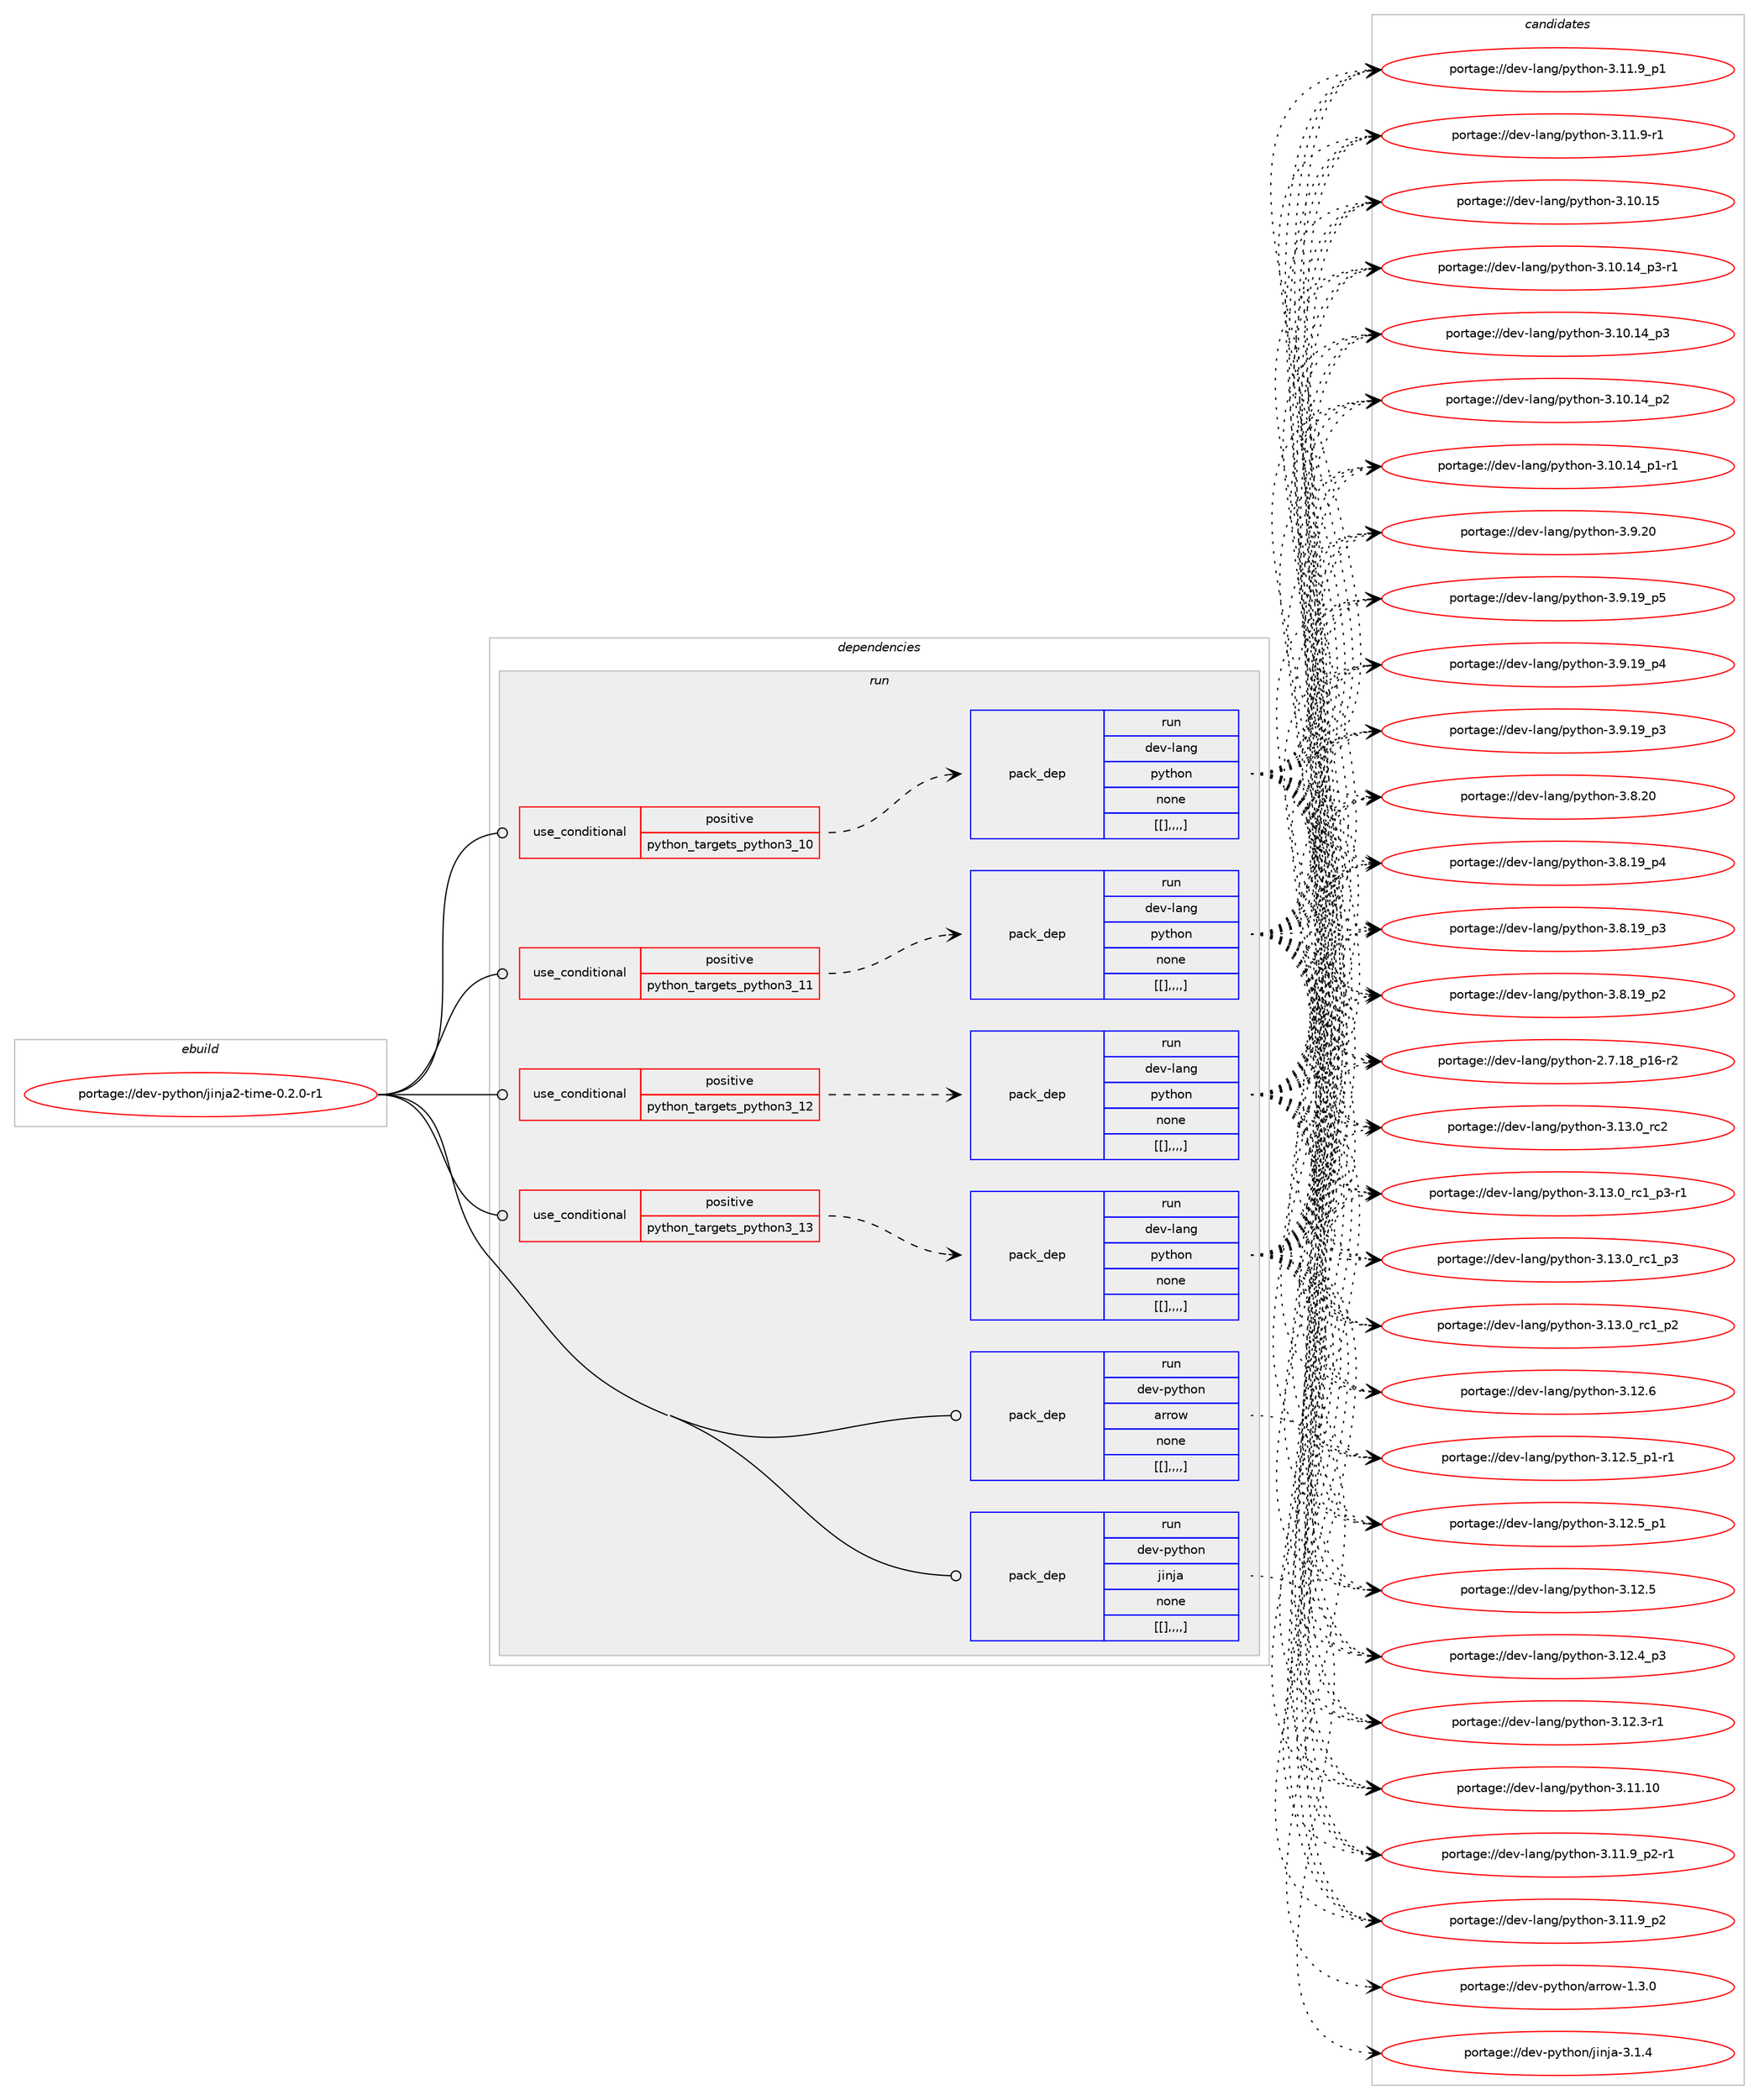 digraph prolog {

# *************
# Graph options
# *************

newrank=true;
concentrate=true;
compound=true;
graph [rankdir=LR,fontname=Helvetica,fontsize=10,ranksep=1.5];#, ranksep=2.5, nodesep=0.2];
edge  [arrowhead=vee];
node  [fontname=Helvetica,fontsize=10];

# **********
# The ebuild
# **********

subgraph cluster_leftcol {
color=gray;
label=<<i>ebuild</i>>;
id [label="portage://dev-python/jinja2-time-0.2.0-r1", color=red, width=4, href="../dev-python/jinja2-time-0.2.0-r1.svg"];
}

# ****************
# The dependencies
# ****************

subgraph cluster_midcol {
color=gray;
label=<<i>dependencies</i>>;
subgraph cluster_compile {
fillcolor="#eeeeee";
style=filled;
label=<<i>compile</i>>;
}
subgraph cluster_compileandrun {
fillcolor="#eeeeee";
style=filled;
label=<<i>compile and run</i>>;
}
subgraph cluster_run {
fillcolor="#eeeeee";
style=filled;
label=<<i>run</i>>;
subgraph cond34460 {
dependency149890 [label=<<TABLE BORDER="0" CELLBORDER="1" CELLSPACING="0" CELLPADDING="4"><TR><TD ROWSPAN="3" CELLPADDING="10">use_conditional</TD></TR><TR><TD>positive</TD></TR><TR><TD>python_targets_python3_10</TD></TR></TABLE>>, shape=none, color=red];
subgraph pack114212 {
dependency149891 [label=<<TABLE BORDER="0" CELLBORDER="1" CELLSPACING="0" CELLPADDING="4" WIDTH="220"><TR><TD ROWSPAN="6" CELLPADDING="30">pack_dep</TD></TR><TR><TD WIDTH="110">run</TD></TR><TR><TD>dev-lang</TD></TR><TR><TD>python</TD></TR><TR><TD>none</TD></TR><TR><TD>[[],,,,]</TD></TR></TABLE>>, shape=none, color=blue];
}
dependency149890:e -> dependency149891:w [weight=20,style="dashed",arrowhead="vee"];
}
id:e -> dependency149890:w [weight=20,style="solid",arrowhead="odot"];
subgraph cond34461 {
dependency149892 [label=<<TABLE BORDER="0" CELLBORDER="1" CELLSPACING="0" CELLPADDING="4"><TR><TD ROWSPAN="3" CELLPADDING="10">use_conditional</TD></TR><TR><TD>positive</TD></TR><TR><TD>python_targets_python3_11</TD></TR></TABLE>>, shape=none, color=red];
subgraph pack114213 {
dependency149893 [label=<<TABLE BORDER="0" CELLBORDER="1" CELLSPACING="0" CELLPADDING="4" WIDTH="220"><TR><TD ROWSPAN="6" CELLPADDING="30">pack_dep</TD></TR><TR><TD WIDTH="110">run</TD></TR><TR><TD>dev-lang</TD></TR><TR><TD>python</TD></TR><TR><TD>none</TD></TR><TR><TD>[[],,,,]</TD></TR></TABLE>>, shape=none, color=blue];
}
dependency149892:e -> dependency149893:w [weight=20,style="dashed",arrowhead="vee"];
}
id:e -> dependency149892:w [weight=20,style="solid",arrowhead="odot"];
subgraph cond34462 {
dependency149894 [label=<<TABLE BORDER="0" CELLBORDER="1" CELLSPACING="0" CELLPADDING="4"><TR><TD ROWSPAN="3" CELLPADDING="10">use_conditional</TD></TR><TR><TD>positive</TD></TR><TR><TD>python_targets_python3_12</TD></TR></TABLE>>, shape=none, color=red];
subgraph pack114214 {
dependency149895 [label=<<TABLE BORDER="0" CELLBORDER="1" CELLSPACING="0" CELLPADDING="4" WIDTH="220"><TR><TD ROWSPAN="6" CELLPADDING="30">pack_dep</TD></TR><TR><TD WIDTH="110">run</TD></TR><TR><TD>dev-lang</TD></TR><TR><TD>python</TD></TR><TR><TD>none</TD></TR><TR><TD>[[],,,,]</TD></TR></TABLE>>, shape=none, color=blue];
}
dependency149894:e -> dependency149895:w [weight=20,style="dashed",arrowhead="vee"];
}
id:e -> dependency149894:w [weight=20,style="solid",arrowhead="odot"];
subgraph cond34463 {
dependency149896 [label=<<TABLE BORDER="0" CELLBORDER="1" CELLSPACING="0" CELLPADDING="4"><TR><TD ROWSPAN="3" CELLPADDING="10">use_conditional</TD></TR><TR><TD>positive</TD></TR><TR><TD>python_targets_python3_13</TD></TR></TABLE>>, shape=none, color=red];
subgraph pack114215 {
dependency149897 [label=<<TABLE BORDER="0" CELLBORDER="1" CELLSPACING="0" CELLPADDING="4" WIDTH="220"><TR><TD ROWSPAN="6" CELLPADDING="30">pack_dep</TD></TR><TR><TD WIDTH="110">run</TD></TR><TR><TD>dev-lang</TD></TR><TR><TD>python</TD></TR><TR><TD>none</TD></TR><TR><TD>[[],,,,]</TD></TR></TABLE>>, shape=none, color=blue];
}
dependency149896:e -> dependency149897:w [weight=20,style="dashed",arrowhead="vee"];
}
id:e -> dependency149896:w [weight=20,style="solid",arrowhead="odot"];
subgraph pack114216 {
dependency149898 [label=<<TABLE BORDER="0" CELLBORDER="1" CELLSPACING="0" CELLPADDING="4" WIDTH="220"><TR><TD ROWSPAN="6" CELLPADDING="30">pack_dep</TD></TR><TR><TD WIDTH="110">run</TD></TR><TR><TD>dev-python</TD></TR><TR><TD>arrow</TD></TR><TR><TD>none</TD></TR><TR><TD>[[],,,,]</TD></TR></TABLE>>, shape=none, color=blue];
}
id:e -> dependency149898:w [weight=20,style="solid",arrowhead="odot"];
subgraph pack114217 {
dependency149899 [label=<<TABLE BORDER="0" CELLBORDER="1" CELLSPACING="0" CELLPADDING="4" WIDTH="220"><TR><TD ROWSPAN="6" CELLPADDING="30">pack_dep</TD></TR><TR><TD WIDTH="110">run</TD></TR><TR><TD>dev-python</TD></TR><TR><TD>jinja</TD></TR><TR><TD>none</TD></TR><TR><TD>[[],,,,]</TD></TR></TABLE>>, shape=none, color=blue];
}
id:e -> dependency149899:w [weight=20,style="solid",arrowhead="odot"];
}
}

# **************
# The candidates
# **************

subgraph cluster_choices {
rank=same;
color=gray;
label=<<i>candidates</i>>;

subgraph choice114212 {
color=black;
nodesep=1;
choice10010111845108971101034711212111610411111045514649514648951149950 [label="portage://dev-lang/python-3.13.0_rc2", color=red, width=4,href="../dev-lang/python-3.13.0_rc2.svg"];
choice1001011184510897110103471121211161041111104551464951464895114994995112514511449 [label="portage://dev-lang/python-3.13.0_rc1_p3-r1", color=red, width=4,href="../dev-lang/python-3.13.0_rc1_p3-r1.svg"];
choice100101118451089711010347112121116104111110455146495146489511499499511251 [label="portage://dev-lang/python-3.13.0_rc1_p3", color=red, width=4,href="../dev-lang/python-3.13.0_rc1_p3.svg"];
choice100101118451089711010347112121116104111110455146495146489511499499511250 [label="portage://dev-lang/python-3.13.0_rc1_p2", color=red, width=4,href="../dev-lang/python-3.13.0_rc1_p2.svg"];
choice10010111845108971101034711212111610411111045514649504654 [label="portage://dev-lang/python-3.12.6", color=red, width=4,href="../dev-lang/python-3.12.6.svg"];
choice1001011184510897110103471121211161041111104551464950465395112494511449 [label="portage://dev-lang/python-3.12.5_p1-r1", color=red, width=4,href="../dev-lang/python-3.12.5_p1-r1.svg"];
choice100101118451089711010347112121116104111110455146495046539511249 [label="portage://dev-lang/python-3.12.5_p1", color=red, width=4,href="../dev-lang/python-3.12.5_p1.svg"];
choice10010111845108971101034711212111610411111045514649504653 [label="portage://dev-lang/python-3.12.5", color=red, width=4,href="../dev-lang/python-3.12.5.svg"];
choice100101118451089711010347112121116104111110455146495046529511251 [label="portage://dev-lang/python-3.12.4_p3", color=red, width=4,href="../dev-lang/python-3.12.4_p3.svg"];
choice100101118451089711010347112121116104111110455146495046514511449 [label="portage://dev-lang/python-3.12.3-r1", color=red, width=4,href="../dev-lang/python-3.12.3-r1.svg"];
choice1001011184510897110103471121211161041111104551464949464948 [label="portage://dev-lang/python-3.11.10", color=red, width=4,href="../dev-lang/python-3.11.10.svg"];
choice1001011184510897110103471121211161041111104551464949465795112504511449 [label="portage://dev-lang/python-3.11.9_p2-r1", color=red, width=4,href="../dev-lang/python-3.11.9_p2-r1.svg"];
choice100101118451089711010347112121116104111110455146494946579511250 [label="portage://dev-lang/python-3.11.9_p2", color=red, width=4,href="../dev-lang/python-3.11.9_p2.svg"];
choice100101118451089711010347112121116104111110455146494946579511249 [label="portage://dev-lang/python-3.11.9_p1", color=red, width=4,href="../dev-lang/python-3.11.9_p1.svg"];
choice100101118451089711010347112121116104111110455146494946574511449 [label="portage://dev-lang/python-3.11.9-r1", color=red, width=4,href="../dev-lang/python-3.11.9-r1.svg"];
choice1001011184510897110103471121211161041111104551464948464953 [label="portage://dev-lang/python-3.10.15", color=red, width=4,href="../dev-lang/python-3.10.15.svg"];
choice100101118451089711010347112121116104111110455146494846495295112514511449 [label="portage://dev-lang/python-3.10.14_p3-r1", color=red, width=4,href="../dev-lang/python-3.10.14_p3-r1.svg"];
choice10010111845108971101034711212111610411111045514649484649529511251 [label="portage://dev-lang/python-3.10.14_p3", color=red, width=4,href="../dev-lang/python-3.10.14_p3.svg"];
choice10010111845108971101034711212111610411111045514649484649529511250 [label="portage://dev-lang/python-3.10.14_p2", color=red, width=4,href="../dev-lang/python-3.10.14_p2.svg"];
choice100101118451089711010347112121116104111110455146494846495295112494511449 [label="portage://dev-lang/python-3.10.14_p1-r1", color=red, width=4,href="../dev-lang/python-3.10.14_p1-r1.svg"];
choice10010111845108971101034711212111610411111045514657465048 [label="portage://dev-lang/python-3.9.20", color=red, width=4,href="../dev-lang/python-3.9.20.svg"];
choice100101118451089711010347112121116104111110455146574649579511253 [label="portage://dev-lang/python-3.9.19_p5", color=red, width=4,href="../dev-lang/python-3.9.19_p5.svg"];
choice100101118451089711010347112121116104111110455146574649579511252 [label="portage://dev-lang/python-3.9.19_p4", color=red, width=4,href="../dev-lang/python-3.9.19_p4.svg"];
choice100101118451089711010347112121116104111110455146574649579511251 [label="portage://dev-lang/python-3.9.19_p3", color=red, width=4,href="../dev-lang/python-3.9.19_p3.svg"];
choice10010111845108971101034711212111610411111045514656465048 [label="portage://dev-lang/python-3.8.20", color=red, width=4,href="../dev-lang/python-3.8.20.svg"];
choice100101118451089711010347112121116104111110455146564649579511252 [label="portage://dev-lang/python-3.8.19_p4", color=red, width=4,href="../dev-lang/python-3.8.19_p4.svg"];
choice100101118451089711010347112121116104111110455146564649579511251 [label="portage://dev-lang/python-3.8.19_p3", color=red, width=4,href="../dev-lang/python-3.8.19_p3.svg"];
choice100101118451089711010347112121116104111110455146564649579511250 [label="portage://dev-lang/python-3.8.19_p2", color=red, width=4,href="../dev-lang/python-3.8.19_p2.svg"];
choice100101118451089711010347112121116104111110455046554649569511249544511450 [label="portage://dev-lang/python-2.7.18_p16-r2", color=red, width=4,href="../dev-lang/python-2.7.18_p16-r2.svg"];
dependency149891:e -> choice10010111845108971101034711212111610411111045514649514648951149950:w [style=dotted,weight="100"];
dependency149891:e -> choice1001011184510897110103471121211161041111104551464951464895114994995112514511449:w [style=dotted,weight="100"];
dependency149891:e -> choice100101118451089711010347112121116104111110455146495146489511499499511251:w [style=dotted,weight="100"];
dependency149891:e -> choice100101118451089711010347112121116104111110455146495146489511499499511250:w [style=dotted,weight="100"];
dependency149891:e -> choice10010111845108971101034711212111610411111045514649504654:w [style=dotted,weight="100"];
dependency149891:e -> choice1001011184510897110103471121211161041111104551464950465395112494511449:w [style=dotted,weight="100"];
dependency149891:e -> choice100101118451089711010347112121116104111110455146495046539511249:w [style=dotted,weight="100"];
dependency149891:e -> choice10010111845108971101034711212111610411111045514649504653:w [style=dotted,weight="100"];
dependency149891:e -> choice100101118451089711010347112121116104111110455146495046529511251:w [style=dotted,weight="100"];
dependency149891:e -> choice100101118451089711010347112121116104111110455146495046514511449:w [style=dotted,weight="100"];
dependency149891:e -> choice1001011184510897110103471121211161041111104551464949464948:w [style=dotted,weight="100"];
dependency149891:e -> choice1001011184510897110103471121211161041111104551464949465795112504511449:w [style=dotted,weight="100"];
dependency149891:e -> choice100101118451089711010347112121116104111110455146494946579511250:w [style=dotted,weight="100"];
dependency149891:e -> choice100101118451089711010347112121116104111110455146494946579511249:w [style=dotted,weight="100"];
dependency149891:e -> choice100101118451089711010347112121116104111110455146494946574511449:w [style=dotted,weight="100"];
dependency149891:e -> choice1001011184510897110103471121211161041111104551464948464953:w [style=dotted,weight="100"];
dependency149891:e -> choice100101118451089711010347112121116104111110455146494846495295112514511449:w [style=dotted,weight="100"];
dependency149891:e -> choice10010111845108971101034711212111610411111045514649484649529511251:w [style=dotted,weight="100"];
dependency149891:e -> choice10010111845108971101034711212111610411111045514649484649529511250:w [style=dotted,weight="100"];
dependency149891:e -> choice100101118451089711010347112121116104111110455146494846495295112494511449:w [style=dotted,weight="100"];
dependency149891:e -> choice10010111845108971101034711212111610411111045514657465048:w [style=dotted,weight="100"];
dependency149891:e -> choice100101118451089711010347112121116104111110455146574649579511253:w [style=dotted,weight="100"];
dependency149891:e -> choice100101118451089711010347112121116104111110455146574649579511252:w [style=dotted,weight="100"];
dependency149891:e -> choice100101118451089711010347112121116104111110455146574649579511251:w [style=dotted,weight="100"];
dependency149891:e -> choice10010111845108971101034711212111610411111045514656465048:w [style=dotted,weight="100"];
dependency149891:e -> choice100101118451089711010347112121116104111110455146564649579511252:w [style=dotted,weight="100"];
dependency149891:e -> choice100101118451089711010347112121116104111110455146564649579511251:w [style=dotted,weight="100"];
dependency149891:e -> choice100101118451089711010347112121116104111110455146564649579511250:w [style=dotted,weight="100"];
dependency149891:e -> choice100101118451089711010347112121116104111110455046554649569511249544511450:w [style=dotted,weight="100"];
}
subgraph choice114213 {
color=black;
nodesep=1;
choice10010111845108971101034711212111610411111045514649514648951149950 [label="portage://dev-lang/python-3.13.0_rc2", color=red, width=4,href="../dev-lang/python-3.13.0_rc2.svg"];
choice1001011184510897110103471121211161041111104551464951464895114994995112514511449 [label="portage://dev-lang/python-3.13.0_rc1_p3-r1", color=red, width=4,href="../dev-lang/python-3.13.0_rc1_p3-r1.svg"];
choice100101118451089711010347112121116104111110455146495146489511499499511251 [label="portage://dev-lang/python-3.13.0_rc1_p3", color=red, width=4,href="../dev-lang/python-3.13.0_rc1_p3.svg"];
choice100101118451089711010347112121116104111110455146495146489511499499511250 [label="portage://dev-lang/python-3.13.0_rc1_p2", color=red, width=4,href="../dev-lang/python-3.13.0_rc1_p2.svg"];
choice10010111845108971101034711212111610411111045514649504654 [label="portage://dev-lang/python-3.12.6", color=red, width=4,href="../dev-lang/python-3.12.6.svg"];
choice1001011184510897110103471121211161041111104551464950465395112494511449 [label="portage://dev-lang/python-3.12.5_p1-r1", color=red, width=4,href="../dev-lang/python-3.12.5_p1-r1.svg"];
choice100101118451089711010347112121116104111110455146495046539511249 [label="portage://dev-lang/python-3.12.5_p1", color=red, width=4,href="../dev-lang/python-3.12.5_p1.svg"];
choice10010111845108971101034711212111610411111045514649504653 [label="portage://dev-lang/python-3.12.5", color=red, width=4,href="../dev-lang/python-3.12.5.svg"];
choice100101118451089711010347112121116104111110455146495046529511251 [label="portage://dev-lang/python-3.12.4_p3", color=red, width=4,href="../dev-lang/python-3.12.4_p3.svg"];
choice100101118451089711010347112121116104111110455146495046514511449 [label="portage://dev-lang/python-3.12.3-r1", color=red, width=4,href="../dev-lang/python-3.12.3-r1.svg"];
choice1001011184510897110103471121211161041111104551464949464948 [label="portage://dev-lang/python-3.11.10", color=red, width=4,href="../dev-lang/python-3.11.10.svg"];
choice1001011184510897110103471121211161041111104551464949465795112504511449 [label="portage://dev-lang/python-3.11.9_p2-r1", color=red, width=4,href="../dev-lang/python-3.11.9_p2-r1.svg"];
choice100101118451089711010347112121116104111110455146494946579511250 [label="portage://dev-lang/python-3.11.9_p2", color=red, width=4,href="../dev-lang/python-3.11.9_p2.svg"];
choice100101118451089711010347112121116104111110455146494946579511249 [label="portage://dev-lang/python-3.11.9_p1", color=red, width=4,href="../dev-lang/python-3.11.9_p1.svg"];
choice100101118451089711010347112121116104111110455146494946574511449 [label="portage://dev-lang/python-3.11.9-r1", color=red, width=4,href="../dev-lang/python-3.11.9-r1.svg"];
choice1001011184510897110103471121211161041111104551464948464953 [label="portage://dev-lang/python-3.10.15", color=red, width=4,href="../dev-lang/python-3.10.15.svg"];
choice100101118451089711010347112121116104111110455146494846495295112514511449 [label="portage://dev-lang/python-3.10.14_p3-r1", color=red, width=4,href="../dev-lang/python-3.10.14_p3-r1.svg"];
choice10010111845108971101034711212111610411111045514649484649529511251 [label="portage://dev-lang/python-3.10.14_p3", color=red, width=4,href="../dev-lang/python-3.10.14_p3.svg"];
choice10010111845108971101034711212111610411111045514649484649529511250 [label="portage://dev-lang/python-3.10.14_p2", color=red, width=4,href="../dev-lang/python-3.10.14_p2.svg"];
choice100101118451089711010347112121116104111110455146494846495295112494511449 [label="portage://dev-lang/python-3.10.14_p1-r1", color=red, width=4,href="../dev-lang/python-3.10.14_p1-r1.svg"];
choice10010111845108971101034711212111610411111045514657465048 [label="portage://dev-lang/python-3.9.20", color=red, width=4,href="../dev-lang/python-3.9.20.svg"];
choice100101118451089711010347112121116104111110455146574649579511253 [label="portage://dev-lang/python-3.9.19_p5", color=red, width=4,href="../dev-lang/python-3.9.19_p5.svg"];
choice100101118451089711010347112121116104111110455146574649579511252 [label="portage://dev-lang/python-3.9.19_p4", color=red, width=4,href="../dev-lang/python-3.9.19_p4.svg"];
choice100101118451089711010347112121116104111110455146574649579511251 [label="portage://dev-lang/python-3.9.19_p3", color=red, width=4,href="../dev-lang/python-3.9.19_p3.svg"];
choice10010111845108971101034711212111610411111045514656465048 [label="portage://dev-lang/python-3.8.20", color=red, width=4,href="../dev-lang/python-3.8.20.svg"];
choice100101118451089711010347112121116104111110455146564649579511252 [label="portage://dev-lang/python-3.8.19_p4", color=red, width=4,href="../dev-lang/python-3.8.19_p4.svg"];
choice100101118451089711010347112121116104111110455146564649579511251 [label="portage://dev-lang/python-3.8.19_p3", color=red, width=4,href="../dev-lang/python-3.8.19_p3.svg"];
choice100101118451089711010347112121116104111110455146564649579511250 [label="portage://dev-lang/python-3.8.19_p2", color=red, width=4,href="../dev-lang/python-3.8.19_p2.svg"];
choice100101118451089711010347112121116104111110455046554649569511249544511450 [label="portage://dev-lang/python-2.7.18_p16-r2", color=red, width=4,href="../dev-lang/python-2.7.18_p16-r2.svg"];
dependency149893:e -> choice10010111845108971101034711212111610411111045514649514648951149950:w [style=dotted,weight="100"];
dependency149893:e -> choice1001011184510897110103471121211161041111104551464951464895114994995112514511449:w [style=dotted,weight="100"];
dependency149893:e -> choice100101118451089711010347112121116104111110455146495146489511499499511251:w [style=dotted,weight="100"];
dependency149893:e -> choice100101118451089711010347112121116104111110455146495146489511499499511250:w [style=dotted,weight="100"];
dependency149893:e -> choice10010111845108971101034711212111610411111045514649504654:w [style=dotted,weight="100"];
dependency149893:e -> choice1001011184510897110103471121211161041111104551464950465395112494511449:w [style=dotted,weight="100"];
dependency149893:e -> choice100101118451089711010347112121116104111110455146495046539511249:w [style=dotted,weight="100"];
dependency149893:e -> choice10010111845108971101034711212111610411111045514649504653:w [style=dotted,weight="100"];
dependency149893:e -> choice100101118451089711010347112121116104111110455146495046529511251:w [style=dotted,weight="100"];
dependency149893:e -> choice100101118451089711010347112121116104111110455146495046514511449:w [style=dotted,weight="100"];
dependency149893:e -> choice1001011184510897110103471121211161041111104551464949464948:w [style=dotted,weight="100"];
dependency149893:e -> choice1001011184510897110103471121211161041111104551464949465795112504511449:w [style=dotted,weight="100"];
dependency149893:e -> choice100101118451089711010347112121116104111110455146494946579511250:w [style=dotted,weight="100"];
dependency149893:e -> choice100101118451089711010347112121116104111110455146494946579511249:w [style=dotted,weight="100"];
dependency149893:e -> choice100101118451089711010347112121116104111110455146494946574511449:w [style=dotted,weight="100"];
dependency149893:e -> choice1001011184510897110103471121211161041111104551464948464953:w [style=dotted,weight="100"];
dependency149893:e -> choice100101118451089711010347112121116104111110455146494846495295112514511449:w [style=dotted,weight="100"];
dependency149893:e -> choice10010111845108971101034711212111610411111045514649484649529511251:w [style=dotted,weight="100"];
dependency149893:e -> choice10010111845108971101034711212111610411111045514649484649529511250:w [style=dotted,weight="100"];
dependency149893:e -> choice100101118451089711010347112121116104111110455146494846495295112494511449:w [style=dotted,weight="100"];
dependency149893:e -> choice10010111845108971101034711212111610411111045514657465048:w [style=dotted,weight="100"];
dependency149893:e -> choice100101118451089711010347112121116104111110455146574649579511253:w [style=dotted,weight="100"];
dependency149893:e -> choice100101118451089711010347112121116104111110455146574649579511252:w [style=dotted,weight="100"];
dependency149893:e -> choice100101118451089711010347112121116104111110455146574649579511251:w [style=dotted,weight="100"];
dependency149893:e -> choice10010111845108971101034711212111610411111045514656465048:w [style=dotted,weight="100"];
dependency149893:e -> choice100101118451089711010347112121116104111110455146564649579511252:w [style=dotted,weight="100"];
dependency149893:e -> choice100101118451089711010347112121116104111110455146564649579511251:w [style=dotted,weight="100"];
dependency149893:e -> choice100101118451089711010347112121116104111110455146564649579511250:w [style=dotted,weight="100"];
dependency149893:e -> choice100101118451089711010347112121116104111110455046554649569511249544511450:w [style=dotted,weight="100"];
}
subgraph choice114214 {
color=black;
nodesep=1;
choice10010111845108971101034711212111610411111045514649514648951149950 [label="portage://dev-lang/python-3.13.0_rc2", color=red, width=4,href="../dev-lang/python-3.13.0_rc2.svg"];
choice1001011184510897110103471121211161041111104551464951464895114994995112514511449 [label="portage://dev-lang/python-3.13.0_rc1_p3-r1", color=red, width=4,href="../dev-lang/python-3.13.0_rc1_p3-r1.svg"];
choice100101118451089711010347112121116104111110455146495146489511499499511251 [label="portage://dev-lang/python-3.13.0_rc1_p3", color=red, width=4,href="../dev-lang/python-3.13.0_rc1_p3.svg"];
choice100101118451089711010347112121116104111110455146495146489511499499511250 [label="portage://dev-lang/python-3.13.0_rc1_p2", color=red, width=4,href="../dev-lang/python-3.13.0_rc1_p2.svg"];
choice10010111845108971101034711212111610411111045514649504654 [label="portage://dev-lang/python-3.12.6", color=red, width=4,href="../dev-lang/python-3.12.6.svg"];
choice1001011184510897110103471121211161041111104551464950465395112494511449 [label="portage://dev-lang/python-3.12.5_p1-r1", color=red, width=4,href="../dev-lang/python-3.12.5_p1-r1.svg"];
choice100101118451089711010347112121116104111110455146495046539511249 [label="portage://dev-lang/python-3.12.5_p1", color=red, width=4,href="../dev-lang/python-3.12.5_p1.svg"];
choice10010111845108971101034711212111610411111045514649504653 [label="portage://dev-lang/python-3.12.5", color=red, width=4,href="../dev-lang/python-3.12.5.svg"];
choice100101118451089711010347112121116104111110455146495046529511251 [label="portage://dev-lang/python-3.12.4_p3", color=red, width=4,href="../dev-lang/python-3.12.4_p3.svg"];
choice100101118451089711010347112121116104111110455146495046514511449 [label="portage://dev-lang/python-3.12.3-r1", color=red, width=4,href="../dev-lang/python-3.12.3-r1.svg"];
choice1001011184510897110103471121211161041111104551464949464948 [label="portage://dev-lang/python-3.11.10", color=red, width=4,href="../dev-lang/python-3.11.10.svg"];
choice1001011184510897110103471121211161041111104551464949465795112504511449 [label="portage://dev-lang/python-3.11.9_p2-r1", color=red, width=4,href="../dev-lang/python-3.11.9_p2-r1.svg"];
choice100101118451089711010347112121116104111110455146494946579511250 [label="portage://dev-lang/python-3.11.9_p2", color=red, width=4,href="../dev-lang/python-3.11.9_p2.svg"];
choice100101118451089711010347112121116104111110455146494946579511249 [label="portage://dev-lang/python-3.11.9_p1", color=red, width=4,href="../dev-lang/python-3.11.9_p1.svg"];
choice100101118451089711010347112121116104111110455146494946574511449 [label="portage://dev-lang/python-3.11.9-r1", color=red, width=4,href="../dev-lang/python-3.11.9-r1.svg"];
choice1001011184510897110103471121211161041111104551464948464953 [label="portage://dev-lang/python-3.10.15", color=red, width=4,href="../dev-lang/python-3.10.15.svg"];
choice100101118451089711010347112121116104111110455146494846495295112514511449 [label="portage://dev-lang/python-3.10.14_p3-r1", color=red, width=4,href="../dev-lang/python-3.10.14_p3-r1.svg"];
choice10010111845108971101034711212111610411111045514649484649529511251 [label="portage://dev-lang/python-3.10.14_p3", color=red, width=4,href="../dev-lang/python-3.10.14_p3.svg"];
choice10010111845108971101034711212111610411111045514649484649529511250 [label="portage://dev-lang/python-3.10.14_p2", color=red, width=4,href="../dev-lang/python-3.10.14_p2.svg"];
choice100101118451089711010347112121116104111110455146494846495295112494511449 [label="portage://dev-lang/python-3.10.14_p1-r1", color=red, width=4,href="../dev-lang/python-3.10.14_p1-r1.svg"];
choice10010111845108971101034711212111610411111045514657465048 [label="portage://dev-lang/python-3.9.20", color=red, width=4,href="../dev-lang/python-3.9.20.svg"];
choice100101118451089711010347112121116104111110455146574649579511253 [label="portage://dev-lang/python-3.9.19_p5", color=red, width=4,href="../dev-lang/python-3.9.19_p5.svg"];
choice100101118451089711010347112121116104111110455146574649579511252 [label="portage://dev-lang/python-3.9.19_p4", color=red, width=4,href="../dev-lang/python-3.9.19_p4.svg"];
choice100101118451089711010347112121116104111110455146574649579511251 [label="portage://dev-lang/python-3.9.19_p3", color=red, width=4,href="../dev-lang/python-3.9.19_p3.svg"];
choice10010111845108971101034711212111610411111045514656465048 [label="portage://dev-lang/python-3.8.20", color=red, width=4,href="../dev-lang/python-3.8.20.svg"];
choice100101118451089711010347112121116104111110455146564649579511252 [label="portage://dev-lang/python-3.8.19_p4", color=red, width=4,href="../dev-lang/python-3.8.19_p4.svg"];
choice100101118451089711010347112121116104111110455146564649579511251 [label="portage://dev-lang/python-3.8.19_p3", color=red, width=4,href="../dev-lang/python-3.8.19_p3.svg"];
choice100101118451089711010347112121116104111110455146564649579511250 [label="portage://dev-lang/python-3.8.19_p2", color=red, width=4,href="../dev-lang/python-3.8.19_p2.svg"];
choice100101118451089711010347112121116104111110455046554649569511249544511450 [label="portage://dev-lang/python-2.7.18_p16-r2", color=red, width=4,href="../dev-lang/python-2.7.18_p16-r2.svg"];
dependency149895:e -> choice10010111845108971101034711212111610411111045514649514648951149950:w [style=dotted,weight="100"];
dependency149895:e -> choice1001011184510897110103471121211161041111104551464951464895114994995112514511449:w [style=dotted,weight="100"];
dependency149895:e -> choice100101118451089711010347112121116104111110455146495146489511499499511251:w [style=dotted,weight="100"];
dependency149895:e -> choice100101118451089711010347112121116104111110455146495146489511499499511250:w [style=dotted,weight="100"];
dependency149895:e -> choice10010111845108971101034711212111610411111045514649504654:w [style=dotted,weight="100"];
dependency149895:e -> choice1001011184510897110103471121211161041111104551464950465395112494511449:w [style=dotted,weight="100"];
dependency149895:e -> choice100101118451089711010347112121116104111110455146495046539511249:w [style=dotted,weight="100"];
dependency149895:e -> choice10010111845108971101034711212111610411111045514649504653:w [style=dotted,weight="100"];
dependency149895:e -> choice100101118451089711010347112121116104111110455146495046529511251:w [style=dotted,weight="100"];
dependency149895:e -> choice100101118451089711010347112121116104111110455146495046514511449:w [style=dotted,weight="100"];
dependency149895:e -> choice1001011184510897110103471121211161041111104551464949464948:w [style=dotted,weight="100"];
dependency149895:e -> choice1001011184510897110103471121211161041111104551464949465795112504511449:w [style=dotted,weight="100"];
dependency149895:e -> choice100101118451089711010347112121116104111110455146494946579511250:w [style=dotted,weight="100"];
dependency149895:e -> choice100101118451089711010347112121116104111110455146494946579511249:w [style=dotted,weight="100"];
dependency149895:e -> choice100101118451089711010347112121116104111110455146494946574511449:w [style=dotted,weight="100"];
dependency149895:e -> choice1001011184510897110103471121211161041111104551464948464953:w [style=dotted,weight="100"];
dependency149895:e -> choice100101118451089711010347112121116104111110455146494846495295112514511449:w [style=dotted,weight="100"];
dependency149895:e -> choice10010111845108971101034711212111610411111045514649484649529511251:w [style=dotted,weight="100"];
dependency149895:e -> choice10010111845108971101034711212111610411111045514649484649529511250:w [style=dotted,weight="100"];
dependency149895:e -> choice100101118451089711010347112121116104111110455146494846495295112494511449:w [style=dotted,weight="100"];
dependency149895:e -> choice10010111845108971101034711212111610411111045514657465048:w [style=dotted,weight="100"];
dependency149895:e -> choice100101118451089711010347112121116104111110455146574649579511253:w [style=dotted,weight="100"];
dependency149895:e -> choice100101118451089711010347112121116104111110455146574649579511252:w [style=dotted,weight="100"];
dependency149895:e -> choice100101118451089711010347112121116104111110455146574649579511251:w [style=dotted,weight="100"];
dependency149895:e -> choice10010111845108971101034711212111610411111045514656465048:w [style=dotted,weight="100"];
dependency149895:e -> choice100101118451089711010347112121116104111110455146564649579511252:w [style=dotted,weight="100"];
dependency149895:e -> choice100101118451089711010347112121116104111110455146564649579511251:w [style=dotted,weight="100"];
dependency149895:e -> choice100101118451089711010347112121116104111110455146564649579511250:w [style=dotted,weight="100"];
dependency149895:e -> choice100101118451089711010347112121116104111110455046554649569511249544511450:w [style=dotted,weight="100"];
}
subgraph choice114215 {
color=black;
nodesep=1;
choice10010111845108971101034711212111610411111045514649514648951149950 [label="portage://dev-lang/python-3.13.0_rc2", color=red, width=4,href="../dev-lang/python-3.13.0_rc2.svg"];
choice1001011184510897110103471121211161041111104551464951464895114994995112514511449 [label="portage://dev-lang/python-3.13.0_rc1_p3-r1", color=red, width=4,href="../dev-lang/python-3.13.0_rc1_p3-r1.svg"];
choice100101118451089711010347112121116104111110455146495146489511499499511251 [label="portage://dev-lang/python-3.13.0_rc1_p3", color=red, width=4,href="../dev-lang/python-3.13.0_rc1_p3.svg"];
choice100101118451089711010347112121116104111110455146495146489511499499511250 [label="portage://dev-lang/python-3.13.0_rc1_p2", color=red, width=4,href="../dev-lang/python-3.13.0_rc1_p2.svg"];
choice10010111845108971101034711212111610411111045514649504654 [label="portage://dev-lang/python-3.12.6", color=red, width=4,href="../dev-lang/python-3.12.6.svg"];
choice1001011184510897110103471121211161041111104551464950465395112494511449 [label="portage://dev-lang/python-3.12.5_p1-r1", color=red, width=4,href="../dev-lang/python-3.12.5_p1-r1.svg"];
choice100101118451089711010347112121116104111110455146495046539511249 [label="portage://dev-lang/python-3.12.5_p1", color=red, width=4,href="../dev-lang/python-3.12.5_p1.svg"];
choice10010111845108971101034711212111610411111045514649504653 [label="portage://dev-lang/python-3.12.5", color=red, width=4,href="../dev-lang/python-3.12.5.svg"];
choice100101118451089711010347112121116104111110455146495046529511251 [label="portage://dev-lang/python-3.12.4_p3", color=red, width=4,href="../dev-lang/python-3.12.4_p3.svg"];
choice100101118451089711010347112121116104111110455146495046514511449 [label="portage://dev-lang/python-3.12.3-r1", color=red, width=4,href="../dev-lang/python-3.12.3-r1.svg"];
choice1001011184510897110103471121211161041111104551464949464948 [label="portage://dev-lang/python-3.11.10", color=red, width=4,href="../dev-lang/python-3.11.10.svg"];
choice1001011184510897110103471121211161041111104551464949465795112504511449 [label="portage://dev-lang/python-3.11.9_p2-r1", color=red, width=4,href="../dev-lang/python-3.11.9_p2-r1.svg"];
choice100101118451089711010347112121116104111110455146494946579511250 [label="portage://dev-lang/python-3.11.9_p2", color=red, width=4,href="../dev-lang/python-3.11.9_p2.svg"];
choice100101118451089711010347112121116104111110455146494946579511249 [label="portage://dev-lang/python-3.11.9_p1", color=red, width=4,href="../dev-lang/python-3.11.9_p1.svg"];
choice100101118451089711010347112121116104111110455146494946574511449 [label="portage://dev-lang/python-3.11.9-r1", color=red, width=4,href="../dev-lang/python-3.11.9-r1.svg"];
choice1001011184510897110103471121211161041111104551464948464953 [label="portage://dev-lang/python-3.10.15", color=red, width=4,href="../dev-lang/python-3.10.15.svg"];
choice100101118451089711010347112121116104111110455146494846495295112514511449 [label="portage://dev-lang/python-3.10.14_p3-r1", color=red, width=4,href="../dev-lang/python-3.10.14_p3-r1.svg"];
choice10010111845108971101034711212111610411111045514649484649529511251 [label="portage://dev-lang/python-3.10.14_p3", color=red, width=4,href="../dev-lang/python-3.10.14_p3.svg"];
choice10010111845108971101034711212111610411111045514649484649529511250 [label="portage://dev-lang/python-3.10.14_p2", color=red, width=4,href="../dev-lang/python-3.10.14_p2.svg"];
choice100101118451089711010347112121116104111110455146494846495295112494511449 [label="portage://dev-lang/python-3.10.14_p1-r1", color=red, width=4,href="../dev-lang/python-3.10.14_p1-r1.svg"];
choice10010111845108971101034711212111610411111045514657465048 [label="portage://dev-lang/python-3.9.20", color=red, width=4,href="../dev-lang/python-3.9.20.svg"];
choice100101118451089711010347112121116104111110455146574649579511253 [label="portage://dev-lang/python-3.9.19_p5", color=red, width=4,href="../dev-lang/python-3.9.19_p5.svg"];
choice100101118451089711010347112121116104111110455146574649579511252 [label="portage://dev-lang/python-3.9.19_p4", color=red, width=4,href="../dev-lang/python-3.9.19_p4.svg"];
choice100101118451089711010347112121116104111110455146574649579511251 [label="portage://dev-lang/python-3.9.19_p3", color=red, width=4,href="../dev-lang/python-3.9.19_p3.svg"];
choice10010111845108971101034711212111610411111045514656465048 [label="portage://dev-lang/python-3.8.20", color=red, width=4,href="../dev-lang/python-3.8.20.svg"];
choice100101118451089711010347112121116104111110455146564649579511252 [label="portage://dev-lang/python-3.8.19_p4", color=red, width=4,href="../dev-lang/python-3.8.19_p4.svg"];
choice100101118451089711010347112121116104111110455146564649579511251 [label="portage://dev-lang/python-3.8.19_p3", color=red, width=4,href="../dev-lang/python-3.8.19_p3.svg"];
choice100101118451089711010347112121116104111110455146564649579511250 [label="portage://dev-lang/python-3.8.19_p2", color=red, width=4,href="../dev-lang/python-3.8.19_p2.svg"];
choice100101118451089711010347112121116104111110455046554649569511249544511450 [label="portage://dev-lang/python-2.7.18_p16-r2", color=red, width=4,href="../dev-lang/python-2.7.18_p16-r2.svg"];
dependency149897:e -> choice10010111845108971101034711212111610411111045514649514648951149950:w [style=dotted,weight="100"];
dependency149897:e -> choice1001011184510897110103471121211161041111104551464951464895114994995112514511449:w [style=dotted,weight="100"];
dependency149897:e -> choice100101118451089711010347112121116104111110455146495146489511499499511251:w [style=dotted,weight="100"];
dependency149897:e -> choice100101118451089711010347112121116104111110455146495146489511499499511250:w [style=dotted,weight="100"];
dependency149897:e -> choice10010111845108971101034711212111610411111045514649504654:w [style=dotted,weight="100"];
dependency149897:e -> choice1001011184510897110103471121211161041111104551464950465395112494511449:w [style=dotted,weight="100"];
dependency149897:e -> choice100101118451089711010347112121116104111110455146495046539511249:w [style=dotted,weight="100"];
dependency149897:e -> choice10010111845108971101034711212111610411111045514649504653:w [style=dotted,weight="100"];
dependency149897:e -> choice100101118451089711010347112121116104111110455146495046529511251:w [style=dotted,weight="100"];
dependency149897:e -> choice100101118451089711010347112121116104111110455146495046514511449:w [style=dotted,weight="100"];
dependency149897:e -> choice1001011184510897110103471121211161041111104551464949464948:w [style=dotted,weight="100"];
dependency149897:e -> choice1001011184510897110103471121211161041111104551464949465795112504511449:w [style=dotted,weight="100"];
dependency149897:e -> choice100101118451089711010347112121116104111110455146494946579511250:w [style=dotted,weight="100"];
dependency149897:e -> choice100101118451089711010347112121116104111110455146494946579511249:w [style=dotted,weight="100"];
dependency149897:e -> choice100101118451089711010347112121116104111110455146494946574511449:w [style=dotted,weight="100"];
dependency149897:e -> choice1001011184510897110103471121211161041111104551464948464953:w [style=dotted,weight="100"];
dependency149897:e -> choice100101118451089711010347112121116104111110455146494846495295112514511449:w [style=dotted,weight="100"];
dependency149897:e -> choice10010111845108971101034711212111610411111045514649484649529511251:w [style=dotted,weight="100"];
dependency149897:e -> choice10010111845108971101034711212111610411111045514649484649529511250:w [style=dotted,weight="100"];
dependency149897:e -> choice100101118451089711010347112121116104111110455146494846495295112494511449:w [style=dotted,weight="100"];
dependency149897:e -> choice10010111845108971101034711212111610411111045514657465048:w [style=dotted,weight="100"];
dependency149897:e -> choice100101118451089711010347112121116104111110455146574649579511253:w [style=dotted,weight="100"];
dependency149897:e -> choice100101118451089711010347112121116104111110455146574649579511252:w [style=dotted,weight="100"];
dependency149897:e -> choice100101118451089711010347112121116104111110455146574649579511251:w [style=dotted,weight="100"];
dependency149897:e -> choice10010111845108971101034711212111610411111045514656465048:w [style=dotted,weight="100"];
dependency149897:e -> choice100101118451089711010347112121116104111110455146564649579511252:w [style=dotted,weight="100"];
dependency149897:e -> choice100101118451089711010347112121116104111110455146564649579511251:w [style=dotted,weight="100"];
dependency149897:e -> choice100101118451089711010347112121116104111110455146564649579511250:w [style=dotted,weight="100"];
dependency149897:e -> choice100101118451089711010347112121116104111110455046554649569511249544511450:w [style=dotted,weight="100"];
}
subgraph choice114216 {
color=black;
nodesep=1;
choice100101118451121211161041111104797114114111119454946514648 [label="portage://dev-python/arrow-1.3.0", color=red, width=4,href="../dev-python/arrow-1.3.0.svg"];
dependency149898:e -> choice100101118451121211161041111104797114114111119454946514648:w [style=dotted,weight="100"];
}
subgraph choice114217 {
color=black;
nodesep=1;
choice100101118451121211161041111104710610511010697455146494652 [label="portage://dev-python/jinja-3.1.4", color=red, width=4,href="../dev-python/jinja-3.1.4.svg"];
dependency149899:e -> choice100101118451121211161041111104710610511010697455146494652:w [style=dotted,weight="100"];
}
}

}
